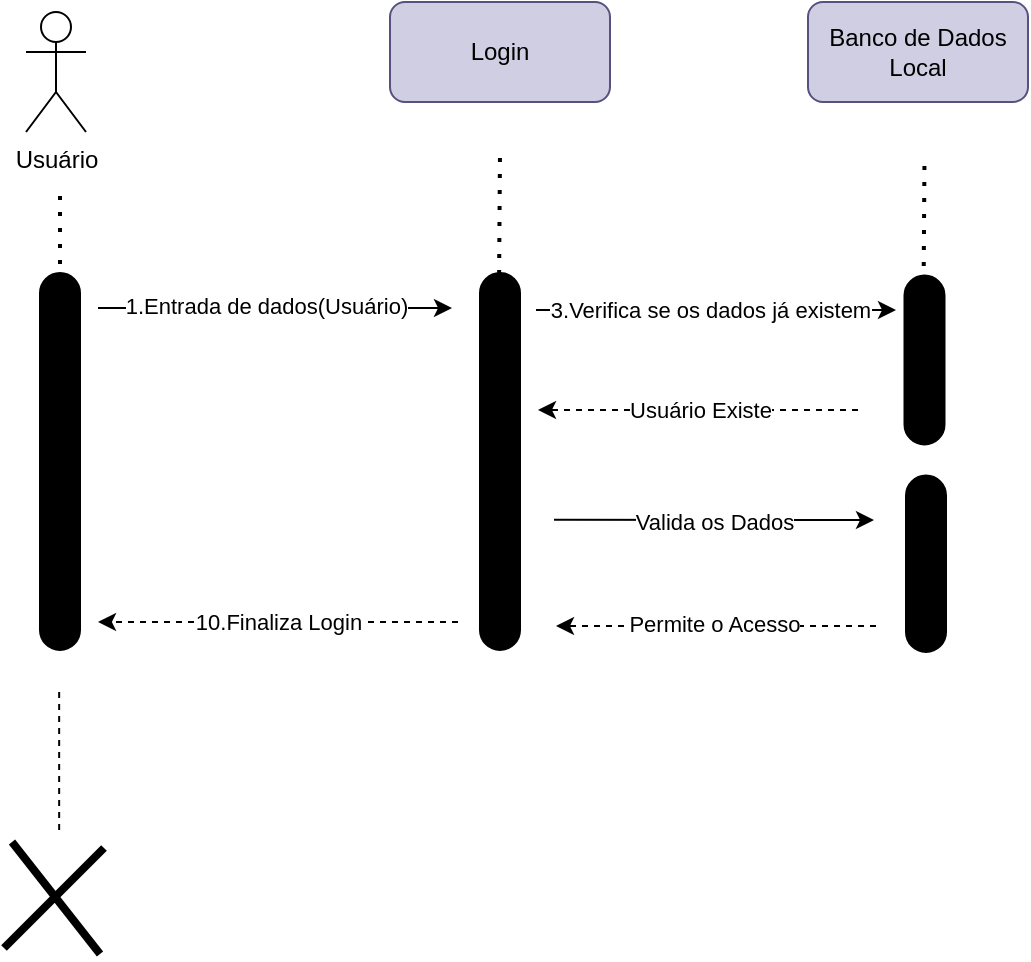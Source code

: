 <mxfile version="24.7.6">
  <diagram name="Página-1" id="0nLSF86FHbhWgZOdS72y">
    <mxGraphModel dx="1050" dy="522" grid="1" gridSize="10" guides="1" tooltips="1" connect="1" arrows="1" fold="1" page="1" pageScale="1" pageWidth="827" pageHeight="1169" math="0" shadow="0">
      <root>
        <mxCell id="0" />
        <mxCell id="1" parent="0" />
        <mxCell id="eY52_0pQikwDTDqzw8Po-1" value="Usuário" style="shape=umlActor;verticalLabelPosition=bottom;verticalAlign=top;html=1;outlineConnect=0;" vertex="1" parent="1">
          <mxGeometry x="64" y="71" width="30" height="60" as="geometry" />
        </mxCell>
        <mxCell id="eY52_0pQikwDTDqzw8Po-2" value="Login" style="rounded=1;whiteSpace=wrap;html=1;fillColor=#d0cee2;strokeColor=#56517e;" vertex="1" parent="1">
          <mxGeometry x="246" y="66" width="110" height="50" as="geometry" />
        </mxCell>
        <mxCell id="eY52_0pQikwDTDqzw8Po-3" value="" style="rounded=1;whiteSpace=wrap;html=1;rotation=90;fillColor=#000000;arcSize=50;" vertex="1" parent="1">
          <mxGeometry x="-13.25" y="285.75" width="188.5" height="20" as="geometry" />
        </mxCell>
        <mxCell id="eY52_0pQikwDTDqzw8Po-4" value="" style="endArrow=none;dashed=1;html=1;dashPattern=1 3;strokeWidth=2;rounded=0;" edge="1" parent="1">
          <mxGeometry width="50" height="50" relative="1" as="geometry">
            <mxPoint x="81" y="213" as="sourcePoint" />
            <mxPoint x="81" y="163" as="targetPoint" />
          </mxGeometry>
        </mxCell>
        <mxCell id="eY52_0pQikwDTDqzw8Po-5" value="" style="rounded=1;whiteSpace=wrap;html=1;rotation=90;fillColor=#000000;arcSize=50;" vertex="1" parent="1">
          <mxGeometry x="206.75" y="285.75" width="188.5" height="20" as="geometry" />
        </mxCell>
        <mxCell id="eY52_0pQikwDTDqzw8Po-6" value="" style="endArrow=none;dashed=1;html=1;dashPattern=1 3;strokeWidth=2;rounded=0;" edge="1" parent="1">
          <mxGeometry width="50" height="50" relative="1" as="geometry">
            <mxPoint x="300.5" y="210" as="sourcePoint" />
            <mxPoint x="301" y="140" as="targetPoint" />
          </mxGeometry>
        </mxCell>
        <mxCell id="eY52_0pQikwDTDqzw8Po-7" value="" style="endArrow=classic;html=1;rounded=0;" edge="1" parent="1">
          <mxGeometry width="50" height="50" relative="1" as="geometry">
            <mxPoint x="100" y="219" as="sourcePoint" />
            <mxPoint x="277" y="219" as="targetPoint" />
          </mxGeometry>
        </mxCell>
        <mxCell id="eY52_0pQikwDTDqzw8Po-8" value="1.Entrada de dados(Usuário)" style="edgeLabel;html=1;align=center;verticalAlign=middle;resizable=0;points=[];" vertex="1" connectable="0" parent="eY52_0pQikwDTDqzw8Po-7">
          <mxGeometry x="-0.028" relative="1" as="geometry">
            <mxPoint x="-2" y="-1" as="offset" />
          </mxGeometry>
        </mxCell>
        <mxCell id="eY52_0pQikwDTDqzw8Po-9" value="Banco de Dados&lt;br&gt;Local" style="rounded=1;whiteSpace=wrap;html=1;fillColor=#d0cee2;strokeColor=#56517e;" vertex="1" parent="1">
          <mxGeometry x="455" y="66" width="110" height="50" as="geometry" />
        </mxCell>
        <mxCell id="eY52_0pQikwDTDqzw8Po-10" value="" style="rounded=1;whiteSpace=wrap;html=1;rotation=90;fillColor=#000000;arcSize=50;" vertex="1" parent="1">
          <mxGeometry x="471" y="235" width="84.5" height="20" as="geometry" />
        </mxCell>
        <mxCell id="eY52_0pQikwDTDqzw8Po-11" value="" style="endArrow=none;dashed=1;html=1;dashPattern=1 3;strokeWidth=2;rounded=0;" edge="1" parent="1">
          <mxGeometry width="50" height="50" relative="1" as="geometry">
            <mxPoint x="512.75" y="214" as="sourcePoint" />
            <mxPoint x="513.25" y="144" as="targetPoint" />
          </mxGeometry>
        </mxCell>
        <mxCell id="eY52_0pQikwDTDqzw8Po-12" value="" style="rounded=1;whiteSpace=wrap;html=1;rotation=90;fillColor=#000000;arcSize=50;" vertex="1" parent="1">
          <mxGeometry x="469.88" y="336.88" width="88.25" height="20" as="geometry" />
        </mxCell>
        <mxCell id="eY52_0pQikwDTDqzw8Po-13" value="" style="endArrow=classic;html=1;rounded=0;" edge="1" parent="1">
          <mxGeometry width="50" height="50" relative="1" as="geometry">
            <mxPoint x="319" y="220" as="sourcePoint" />
            <mxPoint x="499" y="220" as="targetPoint" />
          </mxGeometry>
        </mxCell>
        <mxCell id="eY52_0pQikwDTDqzw8Po-14" value="3.Verifica se os dados já existem" style="edgeLabel;html=1;align=center;verticalAlign=middle;resizable=0;points=[];" vertex="1" connectable="0" parent="eY52_0pQikwDTDqzw8Po-13">
          <mxGeometry x="-0.028" relative="1" as="geometry">
            <mxPoint x="-1" as="offset" />
          </mxGeometry>
        </mxCell>
        <mxCell id="eY52_0pQikwDTDqzw8Po-15" value="" style="endArrow=classic;html=1;rounded=0;dashed=1;" edge="1" parent="1">
          <mxGeometry width="50" height="50" relative="1" as="geometry">
            <mxPoint x="480" y="270" as="sourcePoint" />
            <mxPoint x="320" y="270" as="targetPoint" />
          </mxGeometry>
        </mxCell>
        <mxCell id="eY52_0pQikwDTDqzw8Po-16" value="Usuário Existe" style="edgeLabel;html=1;align=center;verticalAlign=middle;resizable=0;points=[];" vertex="1" connectable="0" parent="eY52_0pQikwDTDqzw8Po-15">
          <mxGeometry x="-0.044" y="1" relative="1" as="geometry">
            <mxPoint x="-3" y="-1" as="offset" />
          </mxGeometry>
        </mxCell>
        <mxCell id="eY52_0pQikwDTDqzw8Po-17" value="" style="endArrow=classic;html=1;rounded=0;dashed=1;" edge="1" parent="1">
          <mxGeometry width="50" height="50" relative="1" as="geometry">
            <mxPoint x="280" y="376" as="sourcePoint" />
            <mxPoint x="100" y="376" as="targetPoint" />
          </mxGeometry>
        </mxCell>
        <mxCell id="eY52_0pQikwDTDqzw8Po-18" value="10.Finaliza Login" style="edgeLabel;html=1;align=center;verticalAlign=middle;resizable=0;points=[];" vertex="1" connectable="0" parent="eY52_0pQikwDTDqzw8Po-17">
          <mxGeometry x="0.18" relative="1" as="geometry">
            <mxPoint x="16" as="offset" />
          </mxGeometry>
        </mxCell>
        <mxCell id="eY52_0pQikwDTDqzw8Po-19" value="" style="endArrow=none;dashed=1;html=1;rounded=0;" edge="1" parent="1">
          <mxGeometry width="50" height="50" relative="1" as="geometry">
            <mxPoint x="80.58" y="480" as="sourcePoint" />
            <mxPoint x="80.58" y="410" as="targetPoint" />
          </mxGeometry>
        </mxCell>
        <mxCell id="eY52_0pQikwDTDqzw8Po-20" value="" style="endArrow=none;html=1;rounded=0;strokeWidth=4;" edge="1" parent="1">
          <mxGeometry width="50" height="50" relative="1" as="geometry">
            <mxPoint x="53" y="539" as="sourcePoint" />
            <mxPoint x="103" y="489" as="targetPoint" />
          </mxGeometry>
        </mxCell>
        <mxCell id="eY52_0pQikwDTDqzw8Po-21" value="" style="endArrow=none;html=1;rounded=0;strokeWidth=4;" edge="1" parent="1">
          <mxGeometry width="50" height="50" relative="1" as="geometry">
            <mxPoint x="57" y="486" as="sourcePoint" />
            <mxPoint x="101" y="542" as="targetPoint" />
          </mxGeometry>
        </mxCell>
        <mxCell id="eY52_0pQikwDTDqzw8Po-22" value="" style="endArrow=classic;html=1;rounded=0;" edge="1" parent="1">
          <mxGeometry width="50" height="50" relative="1" as="geometry">
            <mxPoint x="328" y="324.88" as="sourcePoint" />
            <mxPoint x="488" y="325" as="targetPoint" />
          </mxGeometry>
        </mxCell>
        <mxCell id="eY52_0pQikwDTDqzw8Po-23" value="Valida os Dados" style="edgeLabel;html=1;align=center;verticalAlign=middle;resizable=0;points=[];" vertex="1" connectable="0" parent="eY52_0pQikwDTDqzw8Po-22">
          <mxGeometry y="-2" relative="1" as="geometry">
            <mxPoint y="-1" as="offset" />
          </mxGeometry>
        </mxCell>
        <mxCell id="eY52_0pQikwDTDqzw8Po-24" value="" style="endArrow=classic;html=1;rounded=0;dashed=1;" edge="1" parent="1">
          <mxGeometry width="50" height="50" relative="1" as="geometry">
            <mxPoint x="489" y="378" as="sourcePoint" />
            <mxPoint x="329" y="378" as="targetPoint" />
          </mxGeometry>
        </mxCell>
        <mxCell id="eY52_0pQikwDTDqzw8Po-25" value="Permite o Acesso" style="edgeLabel;html=1;align=center;verticalAlign=middle;resizable=0;points=[];" vertex="1" connectable="0" parent="eY52_0pQikwDTDqzw8Po-24">
          <mxGeometry x="0.087" y="2" relative="1" as="geometry">
            <mxPoint x="6" y="-3" as="offset" />
          </mxGeometry>
        </mxCell>
      </root>
    </mxGraphModel>
  </diagram>
</mxfile>
